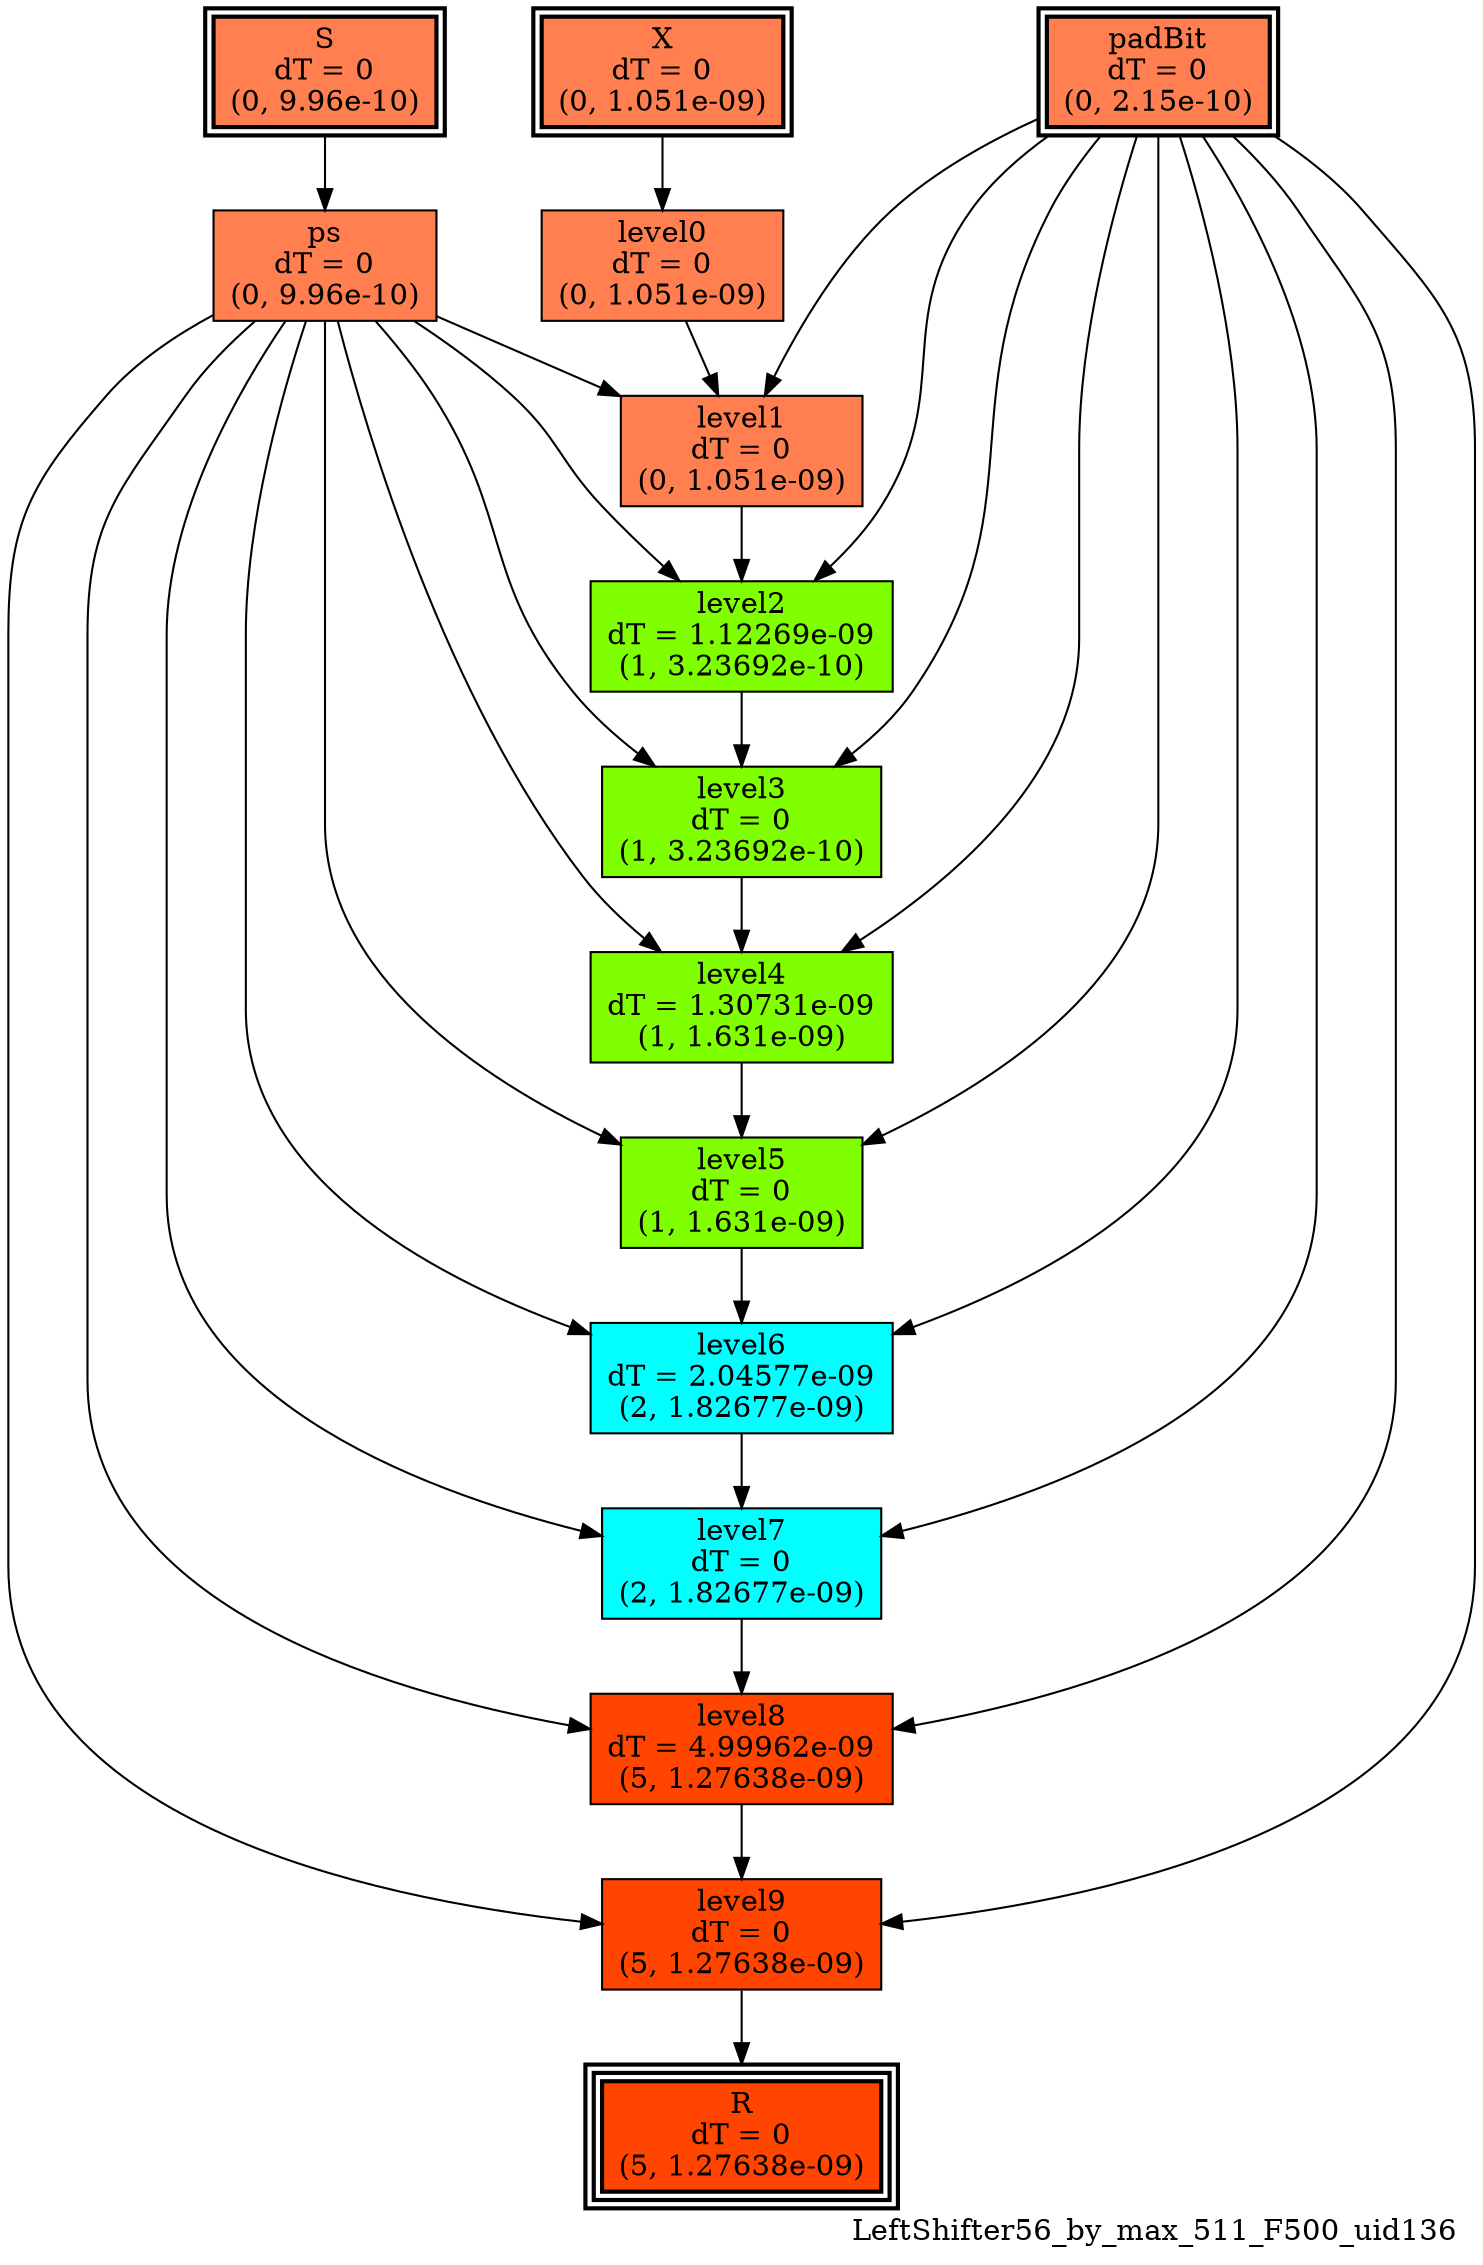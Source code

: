 digraph LeftShifter56_by_max_511_F500_uid136
{
	//graph drawing options
	label=LeftShifter56_by_max_511_F500_uid136;
	labelloc=bottom;
	labeljust=right;
	ratio=auto;
	nodesep=0.25;
	ranksep=0.5;

	//input/output signals of operator LeftShifter56_by_max_511_F500_uid136
	X__LeftShifter56_by_max_511_F500_uid136 [ label="X\ndT = 0\n(0, 1.051e-09)", shape=box, color=black, style="bold, filled", fillcolor=coral, peripheries=2 ];
	S__LeftShifter56_by_max_511_F500_uid136 [ label="S\ndT = 0\n(0, 9.96e-10)", shape=box, color=black, style="bold, filled", fillcolor=coral, peripheries=2 ];
	padBit__LeftShifter56_by_max_511_F500_uid136 [ label="padBit\ndT = 0\n(0, 2.15e-10)", shape=box, color=black, style="bold, filled", fillcolor=coral, peripheries=2 ];
	R__LeftShifter56_by_max_511_F500_uid136 [ label="R\ndT = 0\n(5, 1.27638e-09)", shape=box, color=black, style="bold, filled", fillcolor=orangered, peripheries=3 ];
	{rank=same X__LeftShifter56_by_max_511_F500_uid136, S__LeftShifter56_by_max_511_F500_uid136, padBit__LeftShifter56_by_max_511_F500_uid136};
	{rank=same R__LeftShifter56_by_max_511_F500_uid136};
	//internal signals of operator LeftShifter56_by_max_511_F500_uid136
	ps__LeftShifter56_by_max_511_F500_uid136 [ label="ps\ndT = 0\n(0, 9.96e-10)", shape=box, color=black, style=filled, fillcolor=coral, peripheries=1 ];
	level0__LeftShifter56_by_max_511_F500_uid136 [ label="level0\ndT = 0\n(0, 1.051e-09)", shape=box, color=black, style=filled, fillcolor=coral, peripheries=1 ];
	level1__LeftShifter56_by_max_511_F500_uid136 [ label="level1\ndT = 0\n(0, 1.051e-09)", shape=box, color=black, style=filled, fillcolor=coral, peripheries=1 ];
	level2__LeftShifter56_by_max_511_F500_uid136 [ label="level2\ndT = 1.12269e-09\n(1, 3.23692e-10)", shape=box, color=black, style=filled, fillcolor=chartreuse, peripheries=1 ];
	level3__LeftShifter56_by_max_511_F500_uid136 [ label="level3\ndT = 0\n(1, 3.23692e-10)", shape=box, color=black, style=filled, fillcolor=chartreuse, peripheries=1 ];
	level4__LeftShifter56_by_max_511_F500_uid136 [ label="level4\ndT = 1.30731e-09\n(1, 1.631e-09)", shape=box, color=black, style=filled, fillcolor=chartreuse, peripheries=1 ];
	level5__LeftShifter56_by_max_511_F500_uid136 [ label="level5\ndT = 0\n(1, 1.631e-09)", shape=box, color=black, style=filled, fillcolor=chartreuse, peripheries=1 ];
	level6__LeftShifter56_by_max_511_F500_uid136 [ label="level6\ndT = 2.04577e-09\n(2, 1.82677e-09)", shape=box, color=black, style=filled, fillcolor=cyan, peripheries=1 ];
	level7__LeftShifter56_by_max_511_F500_uid136 [ label="level7\ndT = 0\n(2, 1.82677e-09)", shape=box, color=black, style=filled, fillcolor=cyan, peripheries=1 ];
	level8__LeftShifter56_by_max_511_F500_uid136 [ label="level8\ndT = 4.99962e-09\n(5, 1.27638e-09)", shape=box, color=black, style=filled, fillcolor=orangered, peripheries=1 ];
	level9__LeftShifter56_by_max_511_F500_uid136 [ label="level9\ndT = 0\n(5, 1.27638e-09)", shape=box, color=black, style=filled, fillcolor=orangered, peripheries=1 ];

	//subcomponents of operator LeftShifter56_by_max_511_F500_uid136

	//input and internal signal connections of operator LeftShifter56_by_max_511_F500_uid136
	X__LeftShifter56_by_max_511_F500_uid136 -> level0__LeftShifter56_by_max_511_F500_uid136 [ arrowhead=normal, arrowsize=1.0, arrowtail=normal, color=black, dir=forward  ];
	S__LeftShifter56_by_max_511_F500_uid136 -> ps__LeftShifter56_by_max_511_F500_uid136 [ arrowhead=normal, arrowsize=1.0, arrowtail=normal, color=black, dir=forward  ];
	padBit__LeftShifter56_by_max_511_F500_uid136 -> level1__LeftShifter56_by_max_511_F500_uid136 [ arrowhead=normal, arrowsize=1.0, arrowtail=normal, color=black, dir=forward  ];
	padBit__LeftShifter56_by_max_511_F500_uid136 -> level2__LeftShifter56_by_max_511_F500_uid136 [ arrowhead=normal, arrowsize=1.0, arrowtail=normal, color=black, dir=forward  ];
	padBit__LeftShifter56_by_max_511_F500_uid136 -> level3__LeftShifter56_by_max_511_F500_uid136 [ arrowhead=normal, arrowsize=1.0, arrowtail=normal, color=black, dir=forward  ];
	padBit__LeftShifter56_by_max_511_F500_uid136 -> level4__LeftShifter56_by_max_511_F500_uid136 [ arrowhead=normal, arrowsize=1.0, arrowtail=normal, color=black, dir=forward  ];
	padBit__LeftShifter56_by_max_511_F500_uid136 -> level5__LeftShifter56_by_max_511_F500_uid136 [ arrowhead=normal, arrowsize=1.0, arrowtail=normal, color=black, dir=forward  ];
	padBit__LeftShifter56_by_max_511_F500_uid136 -> level6__LeftShifter56_by_max_511_F500_uid136 [ arrowhead=normal, arrowsize=1.0, arrowtail=normal, color=black, dir=forward  ];
	padBit__LeftShifter56_by_max_511_F500_uid136 -> level7__LeftShifter56_by_max_511_F500_uid136 [ arrowhead=normal, arrowsize=1.0, arrowtail=normal, color=black, dir=forward  ];
	padBit__LeftShifter56_by_max_511_F500_uid136 -> level8__LeftShifter56_by_max_511_F500_uid136 [ arrowhead=normal, arrowsize=1.0, arrowtail=normal, color=black, dir=forward  ];
	padBit__LeftShifter56_by_max_511_F500_uid136 -> level9__LeftShifter56_by_max_511_F500_uid136 [ arrowhead=normal, arrowsize=1.0, arrowtail=normal, color=black, dir=forward  ];
	ps__LeftShifter56_by_max_511_F500_uid136 -> level1__LeftShifter56_by_max_511_F500_uid136 [ arrowhead=normal, arrowsize=1.0, arrowtail=normal, color=black, dir=forward  ];
	ps__LeftShifter56_by_max_511_F500_uid136 -> level2__LeftShifter56_by_max_511_F500_uid136 [ arrowhead=normal, arrowsize=1.0, arrowtail=normal, color=black, dir=forward  ];
	ps__LeftShifter56_by_max_511_F500_uid136 -> level3__LeftShifter56_by_max_511_F500_uid136 [ arrowhead=normal, arrowsize=1.0, arrowtail=normal, color=black, dir=forward  ];
	ps__LeftShifter56_by_max_511_F500_uid136 -> level4__LeftShifter56_by_max_511_F500_uid136 [ arrowhead=normal, arrowsize=1.0, arrowtail=normal, color=black, dir=forward  ];
	ps__LeftShifter56_by_max_511_F500_uid136 -> level5__LeftShifter56_by_max_511_F500_uid136 [ arrowhead=normal, arrowsize=1.0, arrowtail=normal, color=black, dir=forward  ];
	ps__LeftShifter56_by_max_511_F500_uid136 -> level6__LeftShifter56_by_max_511_F500_uid136 [ arrowhead=normal, arrowsize=1.0, arrowtail=normal, color=black, dir=forward  ];
	ps__LeftShifter56_by_max_511_F500_uid136 -> level7__LeftShifter56_by_max_511_F500_uid136 [ arrowhead=normal, arrowsize=1.0, arrowtail=normal, color=black, dir=forward  ];
	ps__LeftShifter56_by_max_511_F500_uid136 -> level8__LeftShifter56_by_max_511_F500_uid136 [ arrowhead=normal, arrowsize=1.0, arrowtail=normal, color=black, dir=forward  ];
	ps__LeftShifter56_by_max_511_F500_uid136 -> level9__LeftShifter56_by_max_511_F500_uid136 [ arrowhead=normal, arrowsize=1.0, arrowtail=normal, color=black, dir=forward  ];
	level0__LeftShifter56_by_max_511_F500_uid136 -> level1__LeftShifter56_by_max_511_F500_uid136 [ arrowhead=normal, arrowsize=1.0, arrowtail=normal, color=black, dir=forward  ];
	level1__LeftShifter56_by_max_511_F500_uid136 -> level2__LeftShifter56_by_max_511_F500_uid136 [ arrowhead=normal, arrowsize=1.0, arrowtail=normal, color=black, dir=forward  ];
	level2__LeftShifter56_by_max_511_F500_uid136 -> level3__LeftShifter56_by_max_511_F500_uid136 [ arrowhead=normal, arrowsize=1.0, arrowtail=normal, color=black, dir=forward  ];
	level3__LeftShifter56_by_max_511_F500_uid136 -> level4__LeftShifter56_by_max_511_F500_uid136 [ arrowhead=normal, arrowsize=1.0, arrowtail=normal, color=black, dir=forward  ];
	level4__LeftShifter56_by_max_511_F500_uid136 -> level5__LeftShifter56_by_max_511_F500_uid136 [ arrowhead=normal, arrowsize=1.0, arrowtail=normal, color=black, dir=forward  ];
	level5__LeftShifter56_by_max_511_F500_uid136 -> level6__LeftShifter56_by_max_511_F500_uid136 [ arrowhead=normal, arrowsize=1.0, arrowtail=normal, color=black, dir=forward  ];
	level6__LeftShifter56_by_max_511_F500_uid136 -> level7__LeftShifter56_by_max_511_F500_uid136 [ arrowhead=normal, arrowsize=1.0, arrowtail=normal, color=black, dir=forward  ];
	level7__LeftShifter56_by_max_511_F500_uid136 -> level8__LeftShifter56_by_max_511_F500_uid136 [ arrowhead=normal, arrowsize=1.0, arrowtail=normal, color=black, dir=forward  ];
	level8__LeftShifter56_by_max_511_F500_uid136 -> level9__LeftShifter56_by_max_511_F500_uid136 [ arrowhead=normal, arrowsize=1.0, arrowtail=normal, color=black, dir=forward  ];
	level9__LeftShifter56_by_max_511_F500_uid136 -> R__LeftShifter56_by_max_511_F500_uid136 [ arrowhead=normal, arrowsize=1.0, arrowtail=normal, color=black, dir=forward  ];
}

